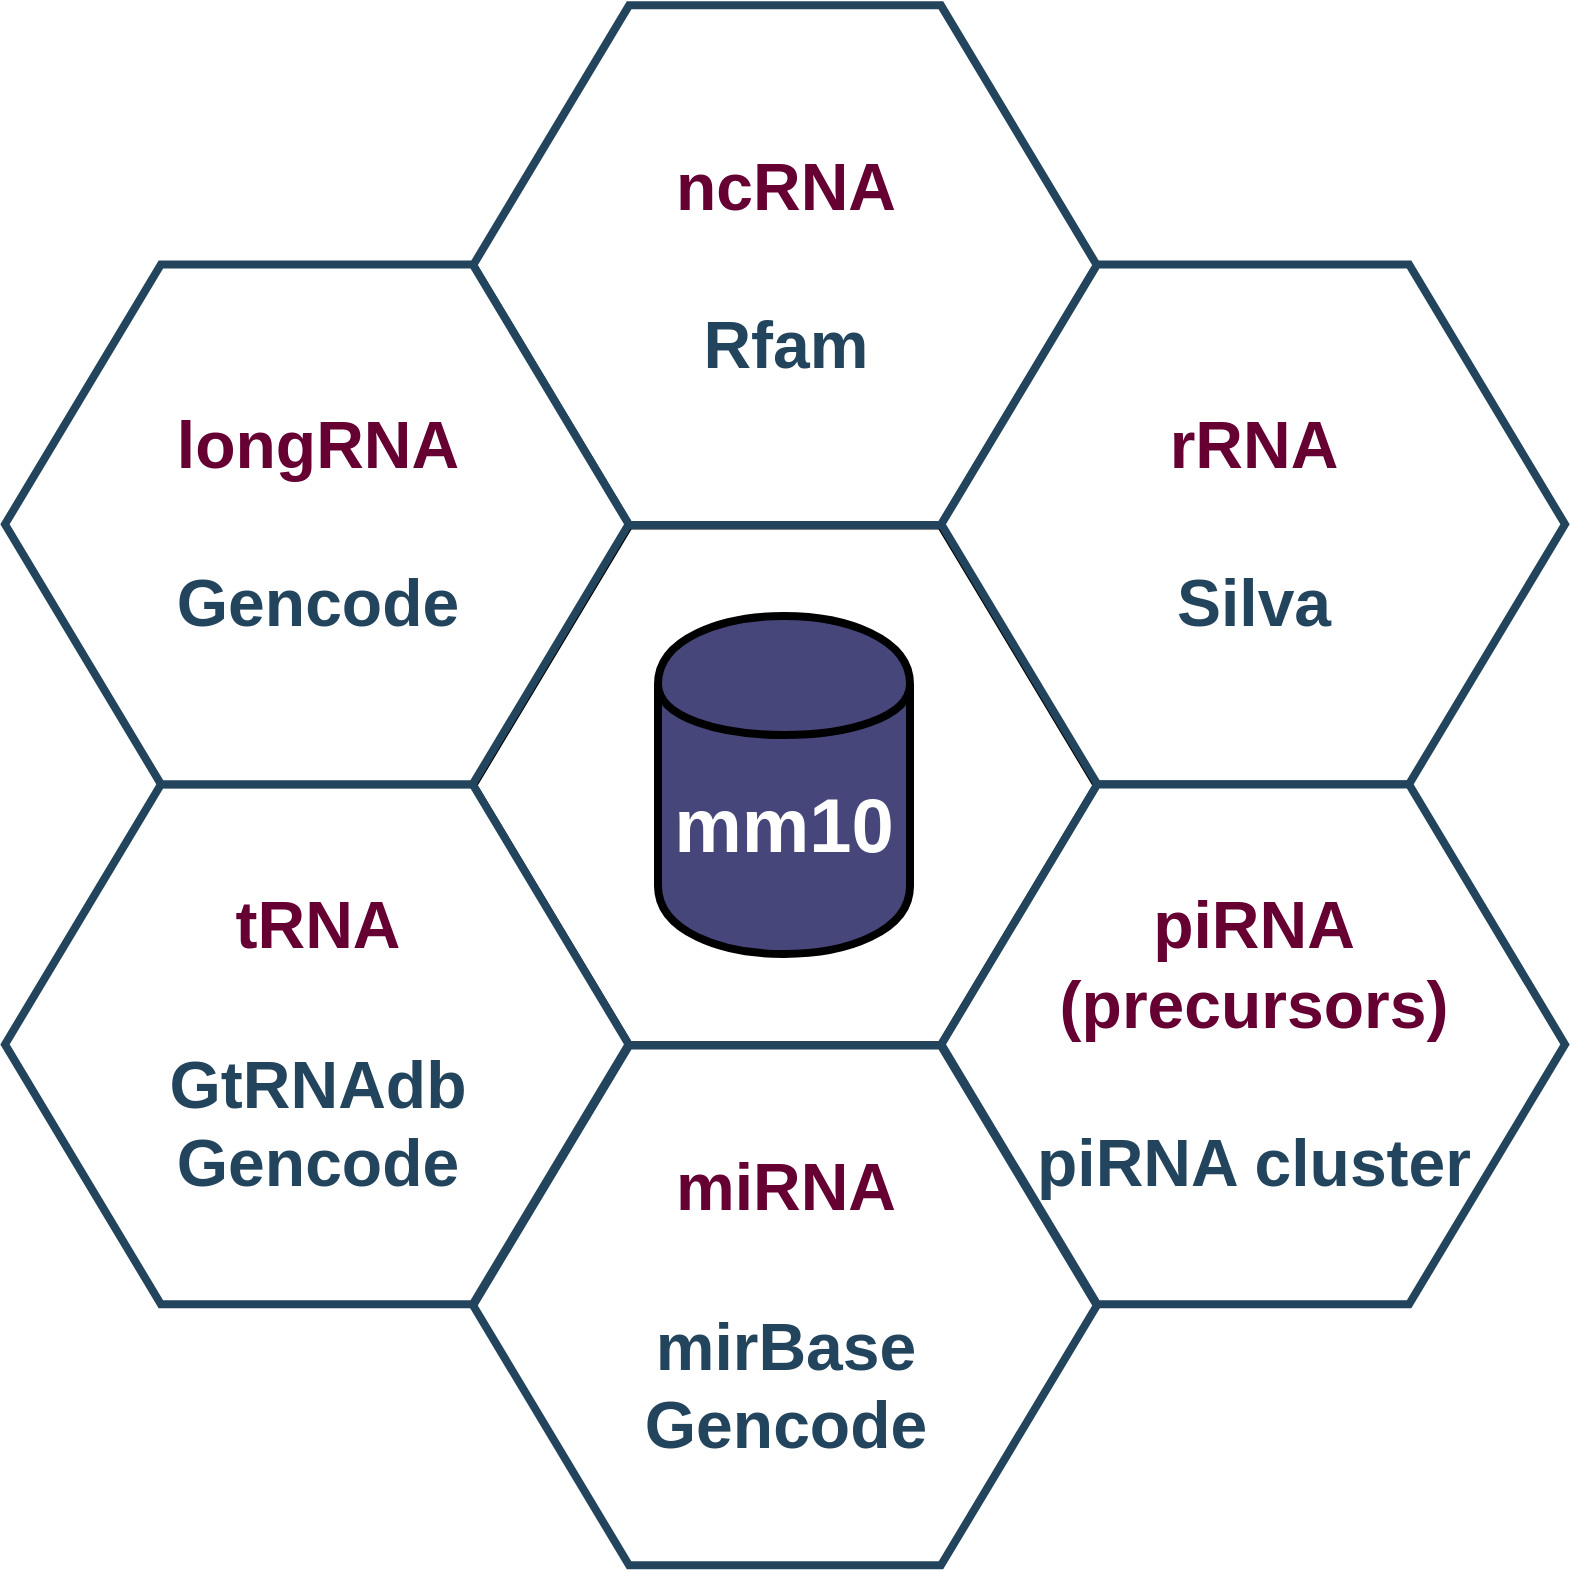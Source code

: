 <mxfile version="11.2.1" type="device" pages="1"><diagram id="07fea595-8f29-1299-0266-81d95cde20df" name="Page-1"><mxGraphModel dx="1426" dy="-1556" grid="1" gridSize="10" guides="1" tooltips="1" connect="1" arrows="1" fold="1" page="1" pageScale="1" pageWidth="1169" pageHeight="827" background="#ffffff" math="0" shadow="0"><root><mxCell id="0"/><mxCell id="1" parent="0"/><mxCell id="644" value="" style="shape=hexagon;perimeter=hexagonPerimeter2;whiteSpace=wrap;html=1;shadow=0;labelBackgroundColor=none;fontFamily=Helvetica;fontSize=33;align=center;strokeWidth=4;fontStyle=1" parent="1" vertex="1"><mxGeometry x="428.579" y="2764.798" width="311.842" height="259.868" as="geometry"/></mxCell><mxCell id="645" value="" style="triangle;whiteSpace=wrap;html=1;shadow=0;labelBackgroundColor=none;strokeColor=none;fillColor=#FFFFFF;fontFamily=Helvetica;fontSize=33;fontColor=#23445d;align=center;rotation=90;gradientColor=none;flipV=1;flipH=1;opacity=20;strokeWidth=4;fontStyle=1" parent="1" vertex="1"><mxGeometry x="309.5" y="2782.667" width="72" height="152" as="geometry"/></mxCell><mxCell id="646" value="&lt;font style=&quot;font-size: 33px;&quot;&gt;&lt;font color=&quot;#660033&quot; style=&quot;font-size: 33px;&quot;&gt;ncRNA&lt;/font&gt;&lt;br style=&quot;font-size: 33px;&quot;&gt;&lt;br style=&quot;font-size: 33px;&quot;&gt;Rfam&lt;br style=&quot;font-size: 33px;&quot;&gt;&lt;/font&gt;" style="shape=hexagon;perimeter=hexagonPerimeter2;whiteSpace=wrap;html=1;shadow=0;labelBackgroundColor=none;strokeColor=#23445D;fillColor=#ffffff;gradientColor=none;fontFamily=Helvetica;fontSize=33;fontColor=#23445D;align=center;strokeWidth=4;fontStyle=1" parent="1" vertex="1"><mxGeometry x="428.579" y="2504.667" width="311.842" height="259.868" as="geometry"/></mxCell><mxCell id="647" value="&lt;font style=&quot;font-size: 33px;&quot;&gt;&lt;font color=&quot;#660033&quot; style=&quot;font-size: 33px;&quot;&gt;rRNA&lt;/font&gt;&lt;br style=&quot;font-size: 33px;&quot;&gt;&lt;br style=&quot;font-size: 33px;&quot;&gt;Silva&lt;br style=&quot;font-size: 33px;&quot;&gt;&lt;/font&gt;" style="shape=hexagon;perimeter=hexagonPerimeter2;whiteSpace=wrap;html=1;shadow=0;labelBackgroundColor=none;strokeColor=#23445D;fillColor=#FFFFFF;gradientColor=none;fontFamily=Helvetica;fontSize=33;fontColor=#23445d;align=center;strokeWidth=4;fontStyle=1" parent="1" vertex="1"><mxGeometry x="662.658" y="2634.2" width="311.842" height="259.868" as="geometry"/></mxCell><mxCell id="648" value="&lt;font style=&quot;font-size: 33px;&quot;&gt;&lt;font color=&quot;#660033&quot; style=&quot;font-size: 33px;&quot;&gt;piRNA &lt;br style=&quot;font-size: 33px;&quot;&gt;(precursors)&lt;/font&gt;&lt;br style=&quot;font-size: 33px;&quot;&gt;&lt;br style=&quot;font-size: 33px;&quot;&gt;piRNA cluster&lt;br style=&quot;font-size: 33px;&quot;&gt;&lt;/font&gt;" style="shape=hexagon;perimeter=hexagonPerimeter2;whiteSpace=wrap;html=1;shadow=0;labelBackgroundColor=none;strokeColor=#23445D;fillColor=#FFFFFF;gradientColor=none;fontFamily=Helvetica;fontSize=33;fontColor=#23445d;align=center;strokeWidth=4;fontStyle=1" parent="1" vertex="1"><mxGeometry x="662.658" y="2894.265" width="311.842" height="259.868" as="geometry"/></mxCell><mxCell id="649" value="&lt;font color=&quot;#660033&quot; style=&quot;font-size: 33px;&quot;&gt;miRNA&lt;br style=&quot;font-size: 33px;&quot;&gt;&lt;/font&gt;&lt;br style=&quot;font-size: 33px;&quot;&gt;mirBase&lt;br style=&quot;font-size: 33px;&quot;&gt;Gencode" style="shape=hexagon;perimeter=hexagonPerimeter2;whiteSpace=wrap;html=1;shadow=0;labelBackgroundColor=none;strokeColor=#23445D;fillColor=#FFFFFF;gradientColor=none;fontFamily=Helvetica;fontSize=33;fontColor=#23445d;align=center;strokeWidth=4;fontStyle=1" parent="1" vertex="1"><mxGeometry x="428.579" y="3024.798" width="311.842" height="259.868" as="geometry"/></mxCell><mxCell id="650" value="&lt;font color=&quot;#660033&quot; style=&quot;font-size: 33px;&quot;&gt;tRNA&lt;/font&gt;&lt;br style=&quot;font-size: 33px;&quot;&gt;&lt;br style=&quot;font-size: 33px;&quot;&gt;GtRNAdb&lt;br style=&quot;font-size: 33px;&quot;&gt;Gencode" style="shape=hexagon;perimeter=hexagonPerimeter2;whiteSpace=wrap;html=1;shadow=0;labelBackgroundColor=none;strokeColor=#23445D;fillColor=#FFFFFF;gradientColor=none;fontFamily=Helvetica;fontSize=33;fontColor=#23445d;align=center;strokeWidth=4;fontStyle=1" parent="1" vertex="1"><mxGeometry x="194.5" y="2894.265" width="311.842" height="259.868" as="geometry"/></mxCell><mxCell id="651" value="&lt;font style=&quot;font-size: 33px;&quot;&gt;&lt;font color=&quot;#660033&quot; style=&quot;font-size: 33px;&quot;&gt;longRNA&lt;/font&gt;&lt;br style=&quot;font-size: 33px;&quot;&gt;&lt;br style=&quot;font-size: 33px;&quot;&gt;Gencode&lt;br style=&quot;font-size: 33px;&quot;&gt;&lt;/font&gt;" style="shape=hexagon;perimeter=hexagonPerimeter2;whiteSpace=wrap;html=1;shadow=0;labelBackgroundColor=none;strokeColor=#23445D;fillColor=#ffffff;gradientColor=none;fontFamily=Helvetica;fontSize=33;fontColor=#23445D;align=center;strokeWidth=4;fontStyle=1" parent="1" vertex="1"><mxGeometry x="194.5" y="2634.2" width="311.842" height="259.868" as="geometry"/></mxCell><mxCell id="gH3NVj39W7vEJPmSP5S8-657" value="&lt;b&gt;&lt;font style=&quot;font-size: 38px&quot;&gt;mm10&lt;/font&gt;&lt;/b&gt;" style="shape=cylinder;whiteSpace=wrap;html=1;boundedLbl=1;backgroundOutline=1;strokeWidth=4;fontSize=33;fillColor=#46467A;strokeColor=#000000;gradientColor=none;fontColor=#FFFFFF;" parent="1" vertex="1"><mxGeometry x="521" y="2810" width="126" height="169" as="geometry"/></mxCell></root></mxGraphModel></diagram></mxfile>